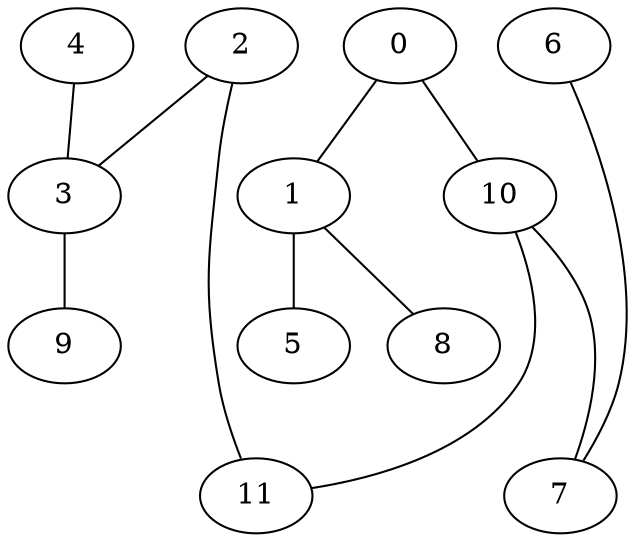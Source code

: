 strict graph {


	"2" [  weight=0 ];

	"2" -- "3" [  weight=0 ];

	"2" -- "11" [  weight=0 ];

	"0" [  weight=0 ];

	"0" -- "10" [  weight=0 ];

	"0" -- "1" [  weight=0 ];

	"4" [  weight=0 ];

	"4" -- "3" [  weight=0 ];

	"10" [  weight=0 ];

	"10" -- "7" [  weight=0 ];

	"10" -- "11" [  weight=0 ];

	"10" [  weight=0 ];

	"11" [  weight=0 ];

	"11" -- "10" [  weight=0 ];

	"11" -- "2" [  weight=0 ];

	"6" [  weight=0 ];

	"6" -- "7" [  weight=0 ];

	"3" [  weight=0 ];

	"3" -- "2" [  weight=0 ];

	"3" -- "9" [  weight=0 ];

	"3" -- "4" [  weight=0 ];

	"1" [  weight=0 ];

	"1" -- "8" [  weight=0 ];

	"1" [  weight=0 ];

	"1" -- "5" [  weight=0 ];

	"5" [  weight=0 ];

	"5" -- "1" [  weight=0 ];

	"9" [  weight=0 ];

	"9" -- "3" [  weight=0 ];

	"8" [  weight=0 ];

	"8" -- "1" [  weight=0 ];

	"7" [  weight=0 ];

	"7" -- "10" [  weight=0 ];

	"7" -- "6" [  weight=0 ];

}
